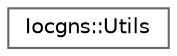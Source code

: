 digraph "Graphical Class Hierarchy"
{
 // INTERACTIVE_SVG=YES
 // LATEX_PDF_SIZE
  bgcolor="transparent";
  edge [fontname=Helvetica,fontsize=10,labelfontname=Helvetica,labelfontsize=10];
  node [fontname=Helvetica,fontsize=10,shape=box,height=0.2,width=0.4];
  rankdir="LR";
  Node0 [id="Node000000",label="Iocgns::Utils",height=0.2,width=0.4,color="grey40", fillcolor="white", style="filled",URL="$classIocgns_1_1Utils.html",tooltip=" "];
}
